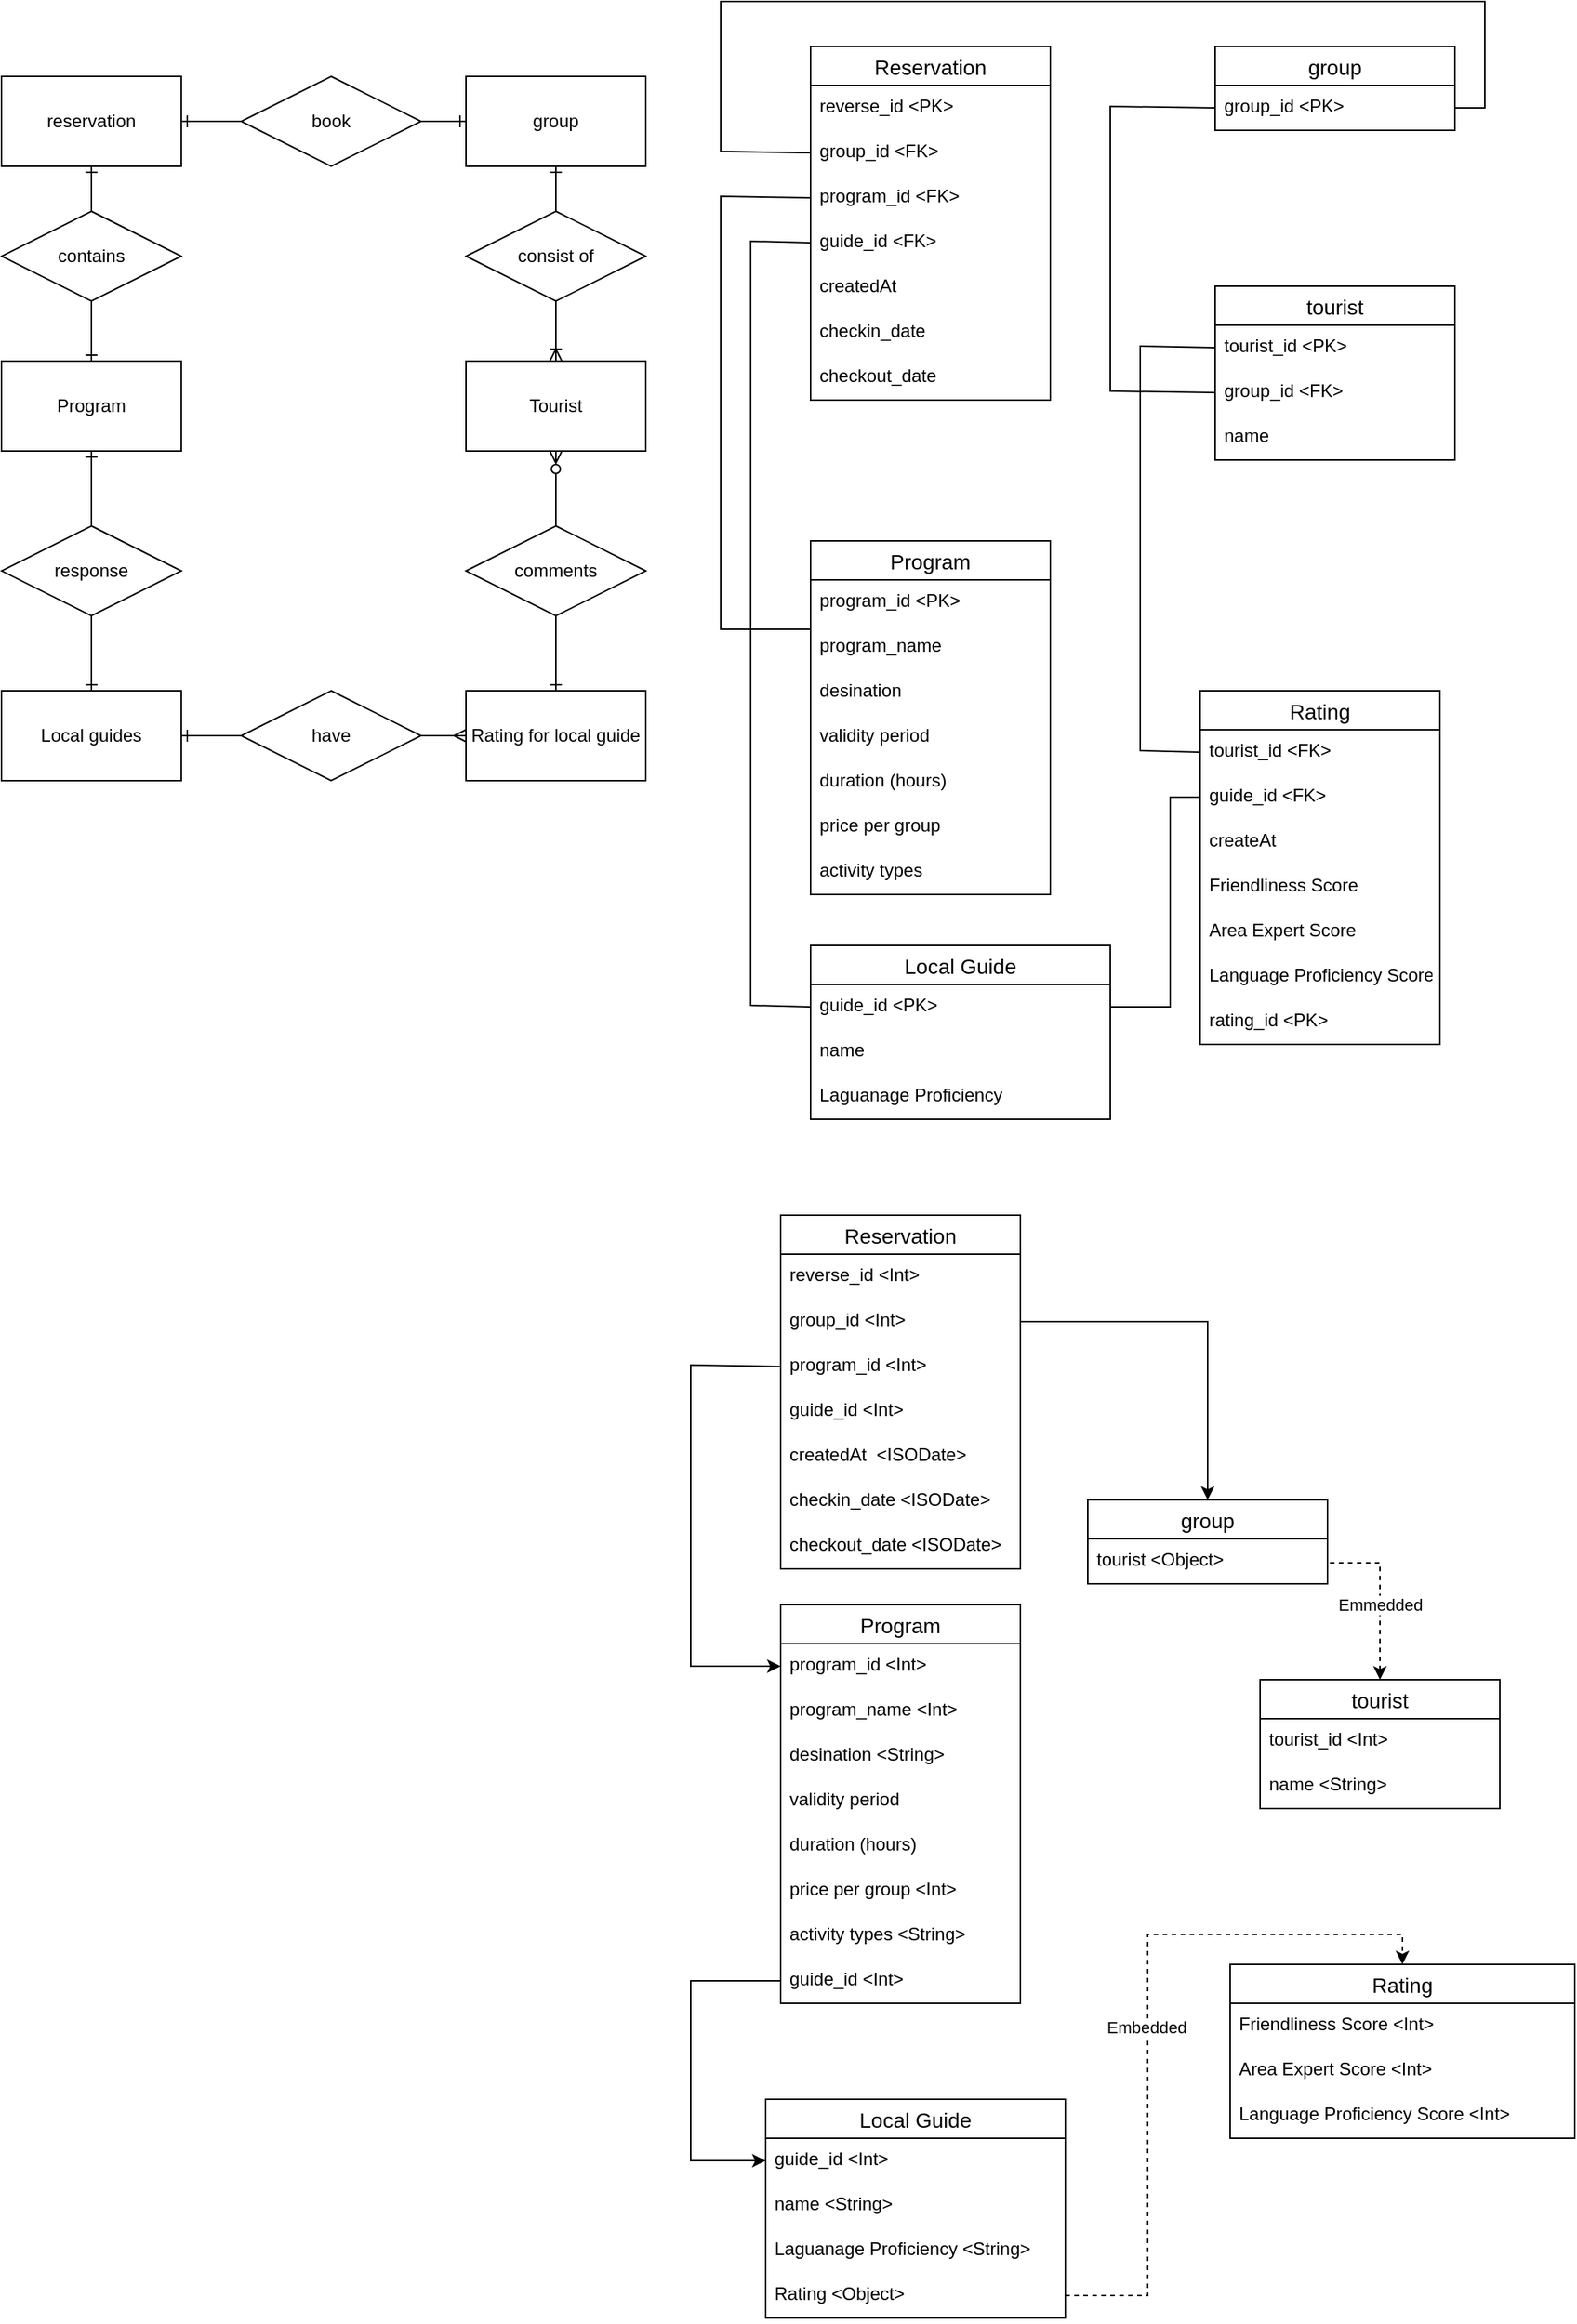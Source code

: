 <mxfile version="20.2.3" type="device"><diagram id="uYcuNYZQAtKNsp4mM_As" name="Page-1"><mxGraphModel dx="1152" dy="712" grid="1" gridSize="10" guides="1" tooltips="1" connect="1" arrows="1" fold="1" page="1" pageScale="1" pageWidth="1600" pageHeight="900" math="0" shadow="0"><root><mxCell id="0"/><mxCell id="1" parent="0"/><mxCell id="GwctBtF2hxKjnG3SvhaI-1" value="Local guides" style="rounded=0;whiteSpace=wrap;html=1;" parent="1" vertex="1"><mxGeometry x="340" y="670" width="120" height="60" as="geometry"/></mxCell><mxCell id="GwctBtF2hxKjnG3SvhaI-2" value="Tourist" style="rounded=0;whiteSpace=wrap;html=1;" parent="1" vertex="1"><mxGeometry x="650" y="450" width="120" height="60" as="geometry"/></mxCell><mxCell id="GwctBtF2hxKjnG3SvhaI-3" value="Program" style="rounded=0;whiteSpace=wrap;html=1;" parent="1" vertex="1"><mxGeometry x="340" y="450" width="120" height="60" as="geometry"/></mxCell><mxCell id="GwctBtF2hxKjnG3SvhaI-4" value="reservation" style="rounded=0;whiteSpace=wrap;html=1;" parent="1" vertex="1"><mxGeometry x="340" y="260" width="120" height="60" as="geometry"/></mxCell><mxCell id="GwctBtF2hxKjnG3SvhaI-5" value="group" style="rounded=0;whiteSpace=wrap;html=1;" parent="1" vertex="1"><mxGeometry x="650" y="260" width="120" height="60" as="geometry"/></mxCell><mxCell id="GwctBtF2hxKjnG3SvhaI-13" value="" style="edgeStyle=entityRelationEdgeStyle;fontSize=12;html=1;endArrow=ERone;startArrow=none;rounded=0;exitX=1;exitY=0.5;exitDx=0;exitDy=0;entryX=0;entryY=0.5;entryDx=0;entryDy=0;endFill=0;" parent="1" source="GwctBtF2hxKjnG3SvhaI-24" target="GwctBtF2hxKjnG3SvhaI-5" edge="1"><mxGeometry width="100" height="100" relative="1" as="geometry"><mxPoint x="500" y="280" as="sourcePoint"/><mxPoint x="630" y="280" as="targetPoint"/></mxGeometry></mxCell><mxCell id="GwctBtF2hxKjnG3SvhaI-14" value="" style="endArrow=ERone;html=1;rounded=0;strokeColor=default;exitX=0.5;exitY=0;exitDx=0;exitDy=0;entryX=0.5;entryY=1;entryDx=0;entryDy=0;endFill=0;startArrow=ERoneToMany;startFill=0;" parent="1" source="GwctBtF2hxKjnG3SvhaI-2" target="GwctBtF2hxKjnG3SvhaI-5" edge="1"><mxGeometry width="50" height="50" relative="1" as="geometry"><mxPoint x="640" y="360" as="sourcePoint"/><mxPoint x="690" y="310" as="targetPoint"/></mxGeometry></mxCell><mxCell id="GwctBtF2hxKjnG3SvhaI-15" value="" style="endArrow=ERone;html=1;rounded=0;strokeColor=default;exitX=0.5;exitY=1;exitDx=0;exitDy=0;entryX=0.5;entryY=0;entryDx=0;entryDy=0;endFill=0;startArrow=ERone;startFill=0;" parent="1" source="GwctBtF2hxKjnG3SvhaI-4" target="GwctBtF2hxKjnG3SvhaI-3" edge="1"><mxGeometry relative="1" as="geometry"><mxPoint x="500" y="330" as="sourcePoint"/><mxPoint x="660" y="330" as="targetPoint"/></mxGeometry></mxCell><mxCell id="GwctBtF2hxKjnG3SvhaI-16" value="" style="endArrow=ERone;html=1;rounded=0;strokeColor=default;exitX=0.5;exitY=1;exitDx=0;exitDy=0;entryX=0.5;entryY=0;entryDx=0;entryDy=0;startArrow=ERone;startFill=0;endFill=0;" parent="1" source="GwctBtF2hxKjnG3SvhaI-3" target="GwctBtF2hxKjnG3SvhaI-1" edge="1"><mxGeometry relative="1" as="geometry"><mxPoint x="500" y="560" as="sourcePoint"/><mxPoint x="660" y="560" as="targetPoint"/></mxGeometry></mxCell><mxCell id="GwctBtF2hxKjnG3SvhaI-17" value="Rating for local guide" style="rounded=0;whiteSpace=wrap;html=1;" parent="1" vertex="1"><mxGeometry x="650" y="670" width="120" height="60" as="geometry"/></mxCell><mxCell id="GwctBtF2hxKjnG3SvhaI-18" value="" style="endArrow=ERzeroToMany;html=1;rounded=0;strokeColor=default;exitX=0.5;exitY=0;exitDx=0;exitDy=0;entryX=0.5;entryY=1;entryDx=0;entryDy=0;endFill=0;startArrow=none;startFill=0;" parent="1" source="GwctBtF2hxKjnG3SvhaI-22" target="GwctBtF2hxKjnG3SvhaI-2" edge="1"><mxGeometry width="50" height="50" relative="1" as="geometry"><mxPoint x="720" y="460" as="sourcePoint"/><mxPoint x="720" y="370" as="targetPoint"/></mxGeometry></mxCell><mxCell id="GwctBtF2hxKjnG3SvhaI-19" value="response" style="shape=rhombus;perimeter=rhombusPerimeter;whiteSpace=wrap;html=1;align=center;" parent="1" vertex="1"><mxGeometry x="340" y="560" width="120" height="60" as="geometry"/></mxCell><mxCell id="GwctBtF2hxKjnG3SvhaI-20" value="contains" style="shape=rhombus;perimeter=rhombusPerimeter;whiteSpace=wrap;html=1;align=center;" parent="1" vertex="1"><mxGeometry x="340" y="350" width="120" height="60" as="geometry"/></mxCell><mxCell id="GwctBtF2hxKjnG3SvhaI-21" value="consist of" style="shape=rhombus;perimeter=rhombusPerimeter;whiteSpace=wrap;html=1;align=center;" parent="1" vertex="1"><mxGeometry x="650" y="350" width="120" height="60" as="geometry"/></mxCell><mxCell id="GwctBtF2hxKjnG3SvhaI-22" value="comments" style="shape=rhombus;perimeter=rhombusPerimeter;whiteSpace=wrap;html=1;align=center;" parent="1" vertex="1"><mxGeometry x="650" y="560" width="120" height="60" as="geometry"/></mxCell><mxCell id="GwctBtF2hxKjnG3SvhaI-23" value="" style="endArrow=none;html=1;rounded=0;strokeColor=default;exitX=0.5;exitY=0;exitDx=0;exitDy=0;entryX=0.5;entryY=1;entryDx=0;entryDy=0;endFill=0;startArrow=ERone;startFill=0;" parent="1" source="GwctBtF2hxKjnG3SvhaI-17" target="GwctBtF2hxKjnG3SvhaI-22" edge="1"><mxGeometry width="50" height="50" relative="1" as="geometry"><mxPoint x="940" y="480.0" as="sourcePoint"/><mxPoint x="770" y="480.0" as="targetPoint"/></mxGeometry></mxCell><mxCell id="GwctBtF2hxKjnG3SvhaI-24" value="book" style="shape=rhombus;perimeter=rhombusPerimeter;whiteSpace=wrap;html=1;align=center;" parent="1" vertex="1"><mxGeometry x="500" y="260" width="120" height="60" as="geometry"/></mxCell><mxCell id="GwctBtF2hxKjnG3SvhaI-25" value="" style="edgeStyle=entityRelationEdgeStyle;fontSize=12;html=1;endArrow=none;startArrow=ERone;rounded=0;exitX=1;exitY=0.5;exitDx=0;exitDy=0;entryX=0;entryY=0.5;entryDx=0;entryDy=0;startFill=0;" parent="1" source="GwctBtF2hxKjnG3SvhaI-4" target="GwctBtF2hxKjnG3SvhaI-24" edge="1"><mxGeometry width="100" height="100" relative="1" as="geometry"><mxPoint x="460" y="290" as="sourcePoint"/><mxPoint x="650" y="290" as="targetPoint"/></mxGeometry></mxCell><mxCell id="GwctBtF2hxKjnG3SvhaI-26" value="" style="endArrow=ERmany;html=1;rounded=0;strokeColor=default;exitX=1;exitY=0.5;exitDx=0;exitDy=0;entryX=0;entryY=0.5;entryDx=0;entryDy=0;endFill=0;startArrow=ERone;startFill=0;" parent="1" source="GwctBtF2hxKjnG3SvhaI-1" target="GwctBtF2hxKjnG3SvhaI-17" edge="1"><mxGeometry relative="1" as="geometry"><mxPoint x="480" y="700" as="sourcePoint"/><mxPoint x="640" y="700" as="targetPoint"/></mxGeometry></mxCell><mxCell id="GwctBtF2hxKjnG3SvhaI-27" value="have" style="shape=rhombus;perimeter=rhombusPerimeter;whiteSpace=wrap;html=1;align=center;" parent="1" vertex="1"><mxGeometry x="500" y="670" width="120" height="60" as="geometry"/></mxCell><mxCell id="GwctBtF2hxKjnG3SvhaI-42" value="Reservation" style="swimlane;fontStyle=0;childLayout=stackLayout;horizontal=1;startSize=26;horizontalStack=0;resizeParent=1;resizeParentMax=0;resizeLast=0;collapsible=1;marginBottom=0;align=center;fontSize=14;" parent="1" vertex="1"><mxGeometry x="880" y="240" width="160" height="236" as="geometry"/></mxCell><mxCell id="GwctBtF2hxKjnG3SvhaI-43" value="reverse_id &lt;PK&gt;" style="text;strokeColor=none;fillColor=none;spacingLeft=4;spacingRight=4;overflow=hidden;rotatable=0;points=[[0,0.5],[1,0.5]];portConstraint=eastwest;fontSize=12;" parent="GwctBtF2hxKjnG3SvhaI-42" vertex="1"><mxGeometry y="26" width="160" height="30" as="geometry"/></mxCell><mxCell id="GwctBtF2hxKjnG3SvhaI-44" value="group_id &lt;FK&gt;" style="text;strokeColor=none;fillColor=none;spacingLeft=4;spacingRight=4;overflow=hidden;rotatable=0;points=[[0,0.5],[1,0.5]];portConstraint=eastwest;fontSize=12;" parent="GwctBtF2hxKjnG3SvhaI-42" vertex="1"><mxGeometry y="56" width="160" height="30" as="geometry"/></mxCell><mxCell id="GwctBtF2hxKjnG3SvhaI-45" value="program_id &lt;FK&gt;" style="text;strokeColor=none;fillColor=none;spacingLeft=4;spacingRight=4;overflow=hidden;rotatable=0;points=[[0,0.5],[1,0.5]];portConstraint=eastwest;fontSize=12;" parent="GwctBtF2hxKjnG3SvhaI-42" vertex="1"><mxGeometry y="86" width="160" height="30" as="geometry"/></mxCell><mxCell id="GwctBtF2hxKjnG3SvhaI-49" value="guide_id &lt;FK&gt;" style="text;strokeColor=none;fillColor=none;spacingLeft=4;spacingRight=4;overflow=hidden;rotatable=0;points=[[0,0.5],[1,0.5]];portConstraint=eastwest;fontSize=12;" parent="GwctBtF2hxKjnG3SvhaI-42" vertex="1"><mxGeometry y="116" width="160" height="30" as="geometry"/></mxCell><mxCell id="GwctBtF2hxKjnG3SvhaI-48" value="createdAt " style="text;strokeColor=none;fillColor=none;spacingLeft=4;spacingRight=4;overflow=hidden;rotatable=0;points=[[0,0.5],[1,0.5]];portConstraint=eastwest;fontSize=12;" parent="GwctBtF2hxKjnG3SvhaI-42" vertex="1"><mxGeometry y="146" width="160" height="30" as="geometry"/></mxCell><mxCell id="GwctBtF2hxKjnG3SvhaI-47" value="checkin_date" style="text;strokeColor=none;fillColor=none;spacingLeft=4;spacingRight=4;overflow=hidden;rotatable=0;points=[[0,0.5],[1,0.5]];portConstraint=eastwest;fontSize=12;" parent="GwctBtF2hxKjnG3SvhaI-42" vertex="1"><mxGeometry y="176" width="160" height="30" as="geometry"/></mxCell><mxCell id="GwctBtF2hxKjnG3SvhaI-46" value="checkout_date" style="text;strokeColor=none;fillColor=none;spacingLeft=4;spacingRight=4;overflow=hidden;rotatable=0;points=[[0,0.5],[1,0.5]];portConstraint=eastwest;fontSize=12;" parent="GwctBtF2hxKjnG3SvhaI-42" vertex="1"><mxGeometry y="206" width="160" height="30" as="geometry"/></mxCell><mxCell id="GwctBtF2hxKjnG3SvhaI-50" value="group" style="swimlane;fontStyle=0;childLayout=stackLayout;horizontal=1;startSize=26;horizontalStack=0;resizeParent=1;resizeParentMax=0;resizeLast=0;collapsible=1;marginBottom=0;align=center;fontSize=14;" parent="1" vertex="1"><mxGeometry x="1150" y="240" width="160" height="56" as="geometry"/></mxCell><mxCell id="GwctBtF2hxKjnG3SvhaI-51" value="group_id &lt;PK&gt;" style="text;strokeColor=none;fillColor=none;spacingLeft=4;spacingRight=4;overflow=hidden;rotatable=0;points=[[0,0.5],[1,0.5]];portConstraint=eastwest;fontSize=12;" parent="GwctBtF2hxKjnG3SvhaI-50" vertex="1"><mxGeometry y="26" width="160" height="30" as="geometry"/></mxCell><mxCell id="GwctBtF2hxKjnG3SvhaI-58" value="tourist" style="swimlane;fontStyle=0;childLayout=stackLayout;horizontal=1;startSize=26;horizontalStack=0;resizeParent=1;resizeParentMax=0;resizeLast=0;collapsible=1;marginBottom=0;align=center;fontSize=14;" parent="1" vertex="1"><mxGeometry x="1150" y="400" width="160" height="116" as="geometry"/></mxCell><mxCell id="GwctBtF2hxKjnG3SvhaI-59" value="tourist_id &lt;PK&gt;" style="text;strokeColor=none;fillColor=none;spacingLeft=4;spacingRight=4;overflow=hidden;rotatable=0;points=[[0,0.5],[1,0.5]];portConstraint=eastwest;fontSize=12;" parent="GwctBtF2hxKjnG3SvhaI-58" vertex="1"><mxGeometry y="26" width="160" height="30" as="geometry"/></mxCell><mxCell id="GwctBtF2hxKjnG3SvhaI-60" value="group_id &lt;FK&gt;" style="text;strokeColor=none;fillColor=none;spacingLeft=4;spacingRight=4;overflow=hidden;rotatable=0;points=[[0,0.5],[1,0.5]];portConstraint=eastwest;fontSize=12;" parent="GwctBtF2hxKjnG3SvhaI-58" vertex="1"><mxGeometry y="56" width="160" height="30" as="geometry"/></mxCell><mxCell id="GwctBtF2hxKjnG3SvhaI-61" value="name" style="text;strokeColor=none;fillColor=none;spacingLeft=4;spacingRight=4;overflow=hidden;rotatable=0;points=[[0,0.5],[1,0.5]];portConstraint=eastwest;fontSize=12;" parent="GwctBtF2hxKjnG3SvhaI-58" vertex="1"><mxGeometry y="86" width="160" height="30" as="geometry"/></mxCell><mxCell id="GwctBtF2hxKjnG3SvhaI-66" value="Program" style="swimlane;fontStyle=0;childLayout=stackLayout;horizontal=1;startSize=26;horizontalStack=0;resizeParent=1;resizeParentMax=0;resizeLast=0;collapsible=1;marginBottom=0;align=center;fontSize=14;" parent="1" vertex="1"><mxGeometry x="880" y="570" width="160" height="236" as="geometry"/></mxCell><mxCell id="GwctBtF2hxKjnG3SvhaI-67" value="program_id &lt;PK&gt;" style="text;strokeColor=none;fillColor=none;spacingLeft=4;spacingRight=4;overflow=hidden;rotatable=0;points=[[0,0.5],[1,0.5]];portConstraint=eastwest;fontSize=12;" parent="GwctBtF2hxKjnG3SvhaI-66" vertex="1"><mxGeometry y="26" width="160" height="30" as="geometry"/></mxCell><mxCell id="GwctBtF2hxKjnG3SvhaI-68" value="program_name" style="text;strokeColor=none;fillColor=none;spacingLeft=4;spacingRight=4;overflow=hidden;rotatable=0;points=[[0,0.5],[1,0.5]];portConstraint=eastwest;fontSize=12;" parent="GwctBtF2hxKjnG3SvhaI-66" vertex="1"><mxGeometry y="56" width="160" height="30" as="geometry"/></mxCell><mxCell id="GwctBtF2hxKjnG3SvhaI-69" value="desination " style="text;strokeColor=none;fillColor=none;spacingLeft=4;spacingRight=4;overflow=hidden;rotatable=0;points=[[0,0.5],[1,0.5]];portConstraint=eastwest;fontSize=12;" parent="GwctBtF2hxKjnG3SvhaI-66" vertex="1"><mxGeometry y="86" width="160" height="30" as="geometry"/></mxCell><mxCell id="GwctBtF2hxKjnG3SvhaI-70" value="validity period" style="text;strokeColor=none;fillColor=none;spacingLeft=4;spacingRight=4;overflow=hidden;rotatable=0;points=[[0,0.5],[1,0.5]];portConstraint=eastwest;fontSize=12;" parent="GwctBtF2hxKjnG3SvhaI-66" vertex="1"><mxGeometry y="116" width="160" height="30" as="geometry"/></mxCell><mxCell id="GwctBtF2hxKjnG3SvhaI-71" value="duration (hours)" style="text;strokeColor=none;fillColor=none;spacingLeft=4;spacingRight=4;overflow=hidden;rotatable=0;points=[[0,0.5],[1,0.5]];portConstraint=eastwest;fontSize=12;" parent="GwctBtF2hxKjnG3SvhaI-66" vertex="1"><mxGeometry y="146" width="160" height="30" as="geometry"/></mxCell><mxCell id="GwctBtF2hxKjnG3SvhaI-114" value="price per group" style="text;strokeColor=none;fillColor=none;spacingLeft=4;spacingRight=4;overflow=hidden;rotatable=0;points=[[0,0.5],[1,0.5]];portConstraint=eastwest;fontSize=12;" parent="GwctBtF2hxKjnG3SvhaI-66" vertex="1"><mxGeometry y="176" width="160" height="30" as="geometry"/></mxCell><mxCell id="GwctBtF2hxKjnG3SvhaI-115" value="activity types" style="text;strokeColor=none;fillColor=none;spacingLeft=4;spacingRight=4;overflow=hidden;rotatable=0;points=[[0,0.5],[1,0.5]];portConstraint=eastwest;fontSize=12;" parent="GwctBtF2hxKjnG3SvhaI-66" vertex="1"><mxGeometry y="206" width="160" height="30" as="geometry"/></mxCell><mxCell id="GwctBtF2hxKjnG3SvhaI-75" value="Rating" style="swimlane;fontStyle=0;childLayout=stackLayout;horizontal=1;startSize=26;horizontalStack=0;resizeParent=1;resizeParentMax=0;resizeLast=0;collapsible=1;marginBottom=0;align=center;fontSize=14;" parent="1" vertex="1"><mxGeometry x="1140" y="670" width="160" height="236" as="geometry"/></mxCell><mxCell id="GwctBtF2hxKjnG3SvhaI-76" value="tourist_id &lt;FK&gt;" style="text;strokeColor=none;fillColor=none;spacingLeft=4;spacingRight=4;overflow=hidden;rotatable=0;points=[[0,0.5],[1,0.5]];portConstraint=eastwest;fontSize=12;" parent="GwctBtF2hxKjnG3SvhaI-75" vertex="1"><mxGeometry y="26" width="160" height="30" as="geometry"/></mxCell><mxCell id="GwctBtF2hxKjnG3SvhaI-95" value="guide_id &lt;FK&gt;" style="text;strokeColor=none;fillColor=none;spacingLeft=4;spacingRight=4;overflow=hidden;rotatable=0;points=[[0,0.5],[1,0.5]];portConstraint=eastwest;fontSize=12;" parent="GwctBtF2hxKjnG3SvhaI-75" vertex="1"><mxGeometry y="56" width="160" height="30" as="geometry"/></mxCell><mxCell id="GwctBtF2hxKjnG3SvhaI-78" value="createAt" style="text;strokeColor=none;fillColor=none;spacingLeft=4;spacingRight=4;overflow=hidden;rotatable=0;points=[[0,0.5],[1,0.5]];portConstraint=eastwest;fontSize=12;" parent="GwctBtF2hxKjnG3SvhaI-75" vertex="1"><mxGeometry y="86" width="160" height="30" as="geometry"/></mxCell><mxCell id="GwctBtF2hxKjnG3SvhaI-88" value="Friendliness Score" style="text;strokeColor=none;fillColor=none;spacingLeft=4;spacingRight=4;overflow=hidden;rotatable=0;points=[[0,0.5],[1,0.5]];portConstraint=eastwest;fontSize=12;" parent="GwctBtF2hxKjnG3SvhaI-75" vertex="1"><mxGeometry y="116" width="160" height="30" as="geometry"/></mxCell><mxCell id="GwctBtF2hxKjnG3SvhaI-89" value="Area Expert Score" style="text;strokeColor=none;fillColor=none;spacingLeft=4;spacingRight=4;overflow=hidden;rotatable=0;points=[[0,0.5],[1,0.5]];portConstraint=eastwest;fontSize=12;" parent="GwctBtF2hxKjnG3SvhaI-75" vertex="1"><mxGeometry y="146" width="160" height="30" as="geometry"/></mxCell><mxCell id="GwctBtF2hxKjnG3SvhaI-90" value="Language Proficiency Score" style="text;strokeColor=none;fillColor=none;spacingLeft=4;spacingRight=4;overflow=hidden;rotatable=0;points=[[0,0.5],[1,0.5]];portConstraint=eastwest;fontSize=12;" parent="GwctBtF2hxKjnG3SvhaI-75" vertex="1"><mxGeometry y="176" width="160" height="30" as="geometry"/></mxCell><mxCell id="GwctBtF2hxKjnG3SvhaI-97" value="rating_id &lt;PK&gt;" style="text;strokeColor=none;fillColor=none;spacingLeft=4;spacingRight=4;overflow=hidden;rotatable=0;points=[[0,0.5],[1,0.5]];portConstraint=eastwest;fontSize=12;" parent="GwctBtF2hxKjnG3SvhaI-75" vertex="1"><mxGeometry y="206" width="160" height="30" as="geometry"/></mxCell><mxCell id="GwctBtF2hxKjnG3SvhaI-81" value="Local Guide" style="swimlane;fontStyle=0;childLayout=stackLayout;horizontal=1;startSize=26;horizontalStack=0;resizeParent=1;resizeParentMax=0;resizeLast=0;collapsible=1;marginBottom=0;align=center;fontSize=14;" parent="1" vertex="1"><mxGeometry x="880" y="840" width="200" height="116" as="geometry"/></mxCell><mxCell id="GwctBtF2hxKjnG3SvhaI-82" value="guide_id &lt;PK&gt;" style="text;strokeColor=none;fillColor=none;spacingLeft=4;spacingRight=4;overflow=hidden;rotatable=0;points=[[0,0.5],[1,0.5]];portConstraint=eastwest;fontSize=12;" parent="GwctBtF2hxKjnG3SvhaI-81" vertex="1"><mxGeometry y="26" width="200" height="30" as="geometry"/></mxCell><mxCell id="GwctBtF2hxKjnG3SvhaI-84" value="name" style="text;strokeColor=none;fillColor=none;spacingLeft=4;spacingRight=4;overflow=hidden;rotatable=0;points=[[0,0.5],[1,0.5]];portConstraint=eastwest;fontSize=12;" parent="GwctBtF2hxKjnG3SvhaI-81" vertex="1"><mxGeometry y="56" width="200" height="30" as="geometry"/></mxCell><mxCell id="GwctBtF2hxKjnG3SvhaI-113" value="Laguanage Proficiency" style="text;strokeColor=none;fillColor=none;spacingLeft=4;spacingRight=4;overflow=hidden;rotatable=0;points=[[0,0.5],[1,0.5]];portConstraint=eastwest;fontSize=12;" parent="GwctBtF2hxKjnG3SvhaI-81" vertex="1"><mxGeometry y="86" width="200" height="30" as="geometry"/></mxCell><mxCell id="GwctBtF2hxKjnG3SvhaI-93" value="" style="endArrow=none;html=1;rounded=0;strokeColor=default;entryX=0;entryY=0.5;entryDx=0;entryDy=0;exitX=0;exitY=0.5;exitDx=0;exitDy=0;" parent="1" source="GwctBtF2hxKjnG3SvhaI-60" target="GwctBtF2hxKjnG3SvhaI-51" edge="1"><mxGeometry relative="1" as="geometry"><mxPoint x="1070" y="300" as="sourcePoint"/><mxPoint x="960" y="490" as="targetPoint"/><Array as="points"><mxPoint x="1080" y="470"/><mxPoint x="1080" y="280"/></Array></mxGeometry></mxCell><mxCell id="GwctBtF2hxKjnG3SvhaI-94" value="" style="endArrow=none;html=1;rounded=0;strokeColor=default;entryX=0;entryY=0.5;entryDx=0;entryDy=0;exitX=0;exitY=0.5;exitDx=0;exitDy=0;" parent="1" source="GwctBtF2hxKjnG3SvhaI-76" target="GwctBtF2hxKjnG3SvhaI-59" edge="1"><mxGeometry relative="1" as="geometry"><mxPoint x="1160" y="481" as="sourcePoint"/><mxPoint x="1160" y="291" as="targetPoint"/><Array as="points"><mxPoint x="1100" y="710"/><mxPoint x="1100" y="440"/></Array></mxGeometry></mxCell><mxCell id="GwctBtF2hxKjnG3SvhaI-106" value="" style="endArrow=none;html=1;rounded=0;strokeColor=default;entryX=0;entryY=0.5;entryDx=0;entryDy=0;exitX=0;exitY=0.25;exitDx=0;exitDy=0;" parent="1" source="GwctBtF2hxKjnG3SvhaI-66" target="GwctBtF2hxKjnG3SvhaI-45" edge="1"><mxGeometry relative="1" as="geometry"><mxPoint x="1160" y="648" as="sourcePoint"/><mxPoint x="1160" y="451" as="targetPoint"/><Array as="points"><mxPoint x="820" y="629"/><mxPoint x="820" y="340"/></Array></mxGeometry></mxCell><mxCell id="GwctBtF2hxKjnG3SvhaI-107" value="" style="endArrow=none;html=1;rounded=0;strokeColor=default;exitX=0;exitY=0.5;exitDx=0;exitDy=0;entryX=1;entryY=0.5;entryDx=0;entryDy=0;" parent="1" source="GwctBtF2hxKjnG3SvhaI-44" target="GwctBtF2hxKjnG3SvhaI-51" edge="1"><mxGeometry relative="1" as="geometry"><mxPoint x="1160" y="481" as="sourcePoint"/><mxPoint x="1360" y="210" as="targetPoint"/><Array as="points"><mxPoint x="820" y="310"/><mxPoint x="820" y="210"/><mxPoint x="1330" y="210"/><mxPoint x="1330" y="281"/></Array></mxGeometry></mxCell><mxCell id="GwctBtF2hxKjnG3SvhaI-108" value="" style="endArrow=none;html=1;rounded=0;strokeColor=default;entryX=0;entryY=0.5;entryDx=0;entryDy=0;exitX=0;exitY=0.5;exitDx=0;exitDy=0;" parent="1" source="GwctBtF2hxKjnG3SvhaI-82" target="GwctBtF2hxKjnG3SvhaI-49" edge="1"><mxGeometry relative="1" as="geometry"><mxPoint x="1160" y="648" as="sourcePoint"/><mxPoint x="1160" y="451" as="targetPoint"/><Array as="points"><mxPoint x="840" y="880"/><mxPoint x="840" y="370"/></Array></mxGeometry></mxCell><mxCell id="GwctBtF2hxKjnG3SvhaI-111" value="" style="endArrow=none;html=1;rounded=0;strokeColor=default;entryX=0;entryY=0.5;entryDx=0;entryDy=0;exitX=1;exitY=0.5;exitDx=0;exitDy=0;" parent="1" source="GwctBtF2hxKjnG3SvhaI-82" target="GwctBtF2hxKjnG3SvhaI-95" edge="1"><mxGeometry relative="1" as="geometry"><mxPoint x="1090" y="890" as="sourcePoint"/><mxPoint x="1150" y="841" as="targetPoint"/><Array as="points"><mxPoint x="1120" y="881"/><mxPoint x="1120" y="741"/></Array></mxGeometry></mxCell><mxCell id="GwctBtF2hxKjnG3SvhaI-116" value="Reservation" style="swimlane;fontStyle=0;childLayout=stackLayout;horizontal=1;startSize=26;horizontalStack=0;resizeParent=1;resizeParentMax=0;resizeLast=0;collapsible=1;marginBottom=0;align=center;fontSize=14;" parent="1" vertex="1"><mxGeometry x="860" y="1020" width="160" height="236" as="geometry"/></mxCell><mxCell id="GwctBtF2hxKjnG3SvhaI-117" value="reverse_id &lt;Int&gt;" style="text;strokeColor=none;fillColor=none;spacingLeft=4;spacingRight=4;overflow=hidden;rotatable=0;points=[[0,0.5],[1,0.5]];portConstraint=eastwest;fontSize=12;" parent="GwctBtF2hxKjnG3SvhaI-116" vertex="1"><mxGeometry y="26" width="160" height="30" as="geometry"/></mxCell><mxCell id="GwctBtF2hxKjnG3SvhaI-118" value="group_id &lt;Int&gt;" style="text;strokeColor=none;fillColor=none;spacingLeft=4;spacingRight=4;overflow=hidden;rotatable=0;points=[[0,0.5],[1,0.5]];portConstraint=eastwest;fontSize=12;" parent="GwctBtF2hxKjnG3SvhaI-116" vertex="1"><mxGeometry y="56" width="160" height="30" as="geometry"/></mxCell><mxCell id="GwctBtF2hxKjnG3SvhaI-119" value="program_id &lt;Int&gt;" style="text;strokeColor=none;fillColor=none;spacingLeft=4;spacingRight=4;overflow=hidden;rotatable=0;points=[[0,0.5],[1,0.5]];portConstraint=eastwest;fontSize=12;" parent="GwctBtF2hxKjnG3SvhaI-116" vertex="1"><mxGeometry y="86" width="160" height="30" as="geometry"/></mxCell><mxCell id="GwctBtF2hxKjnG3SvhaI-120" value="guide_id &lt;Int&gt;" style="text;strokeColor=none;fillColor=none;spacingLeft=4;spacingRight=4;overflow=hidden;rotatable=0;points=[[0,0.5],[1,0.5]];portConstraint=eastwest;fontSize=12;" parent="GwctBtF2hxKjnG3SvhaI-116" vertex="1"><mxGeometry y="116" width="160" height="30" as="geometry"/></mxCell><mxCell id="GwctBtF2hxKjnG3SvhaI-121" value="createdAt  &lt;ISODate&gt;" style="text;strokeColor=none;fillColor=none;spacingLeft=4;spacingRight=4;overflow=hidden;rotatable=0;points=[[0,0.5],[1,0.5]];portConstraint=eastwest;fontSize=12;" parent="GwctBtF2hxKjnG3SvhaI-116" vertex="1"><mxGeometry y="146" width="160" height="30" as="geometry"/></mxCell><mxCell id="GwctBtF2hxKjnG3SvhaI-122" value="checkin_date &lt;ISODate&gt;" style="text;strokeColor=none;fillColor=none;spacingLeft=4;spacingRight=4;overflow=hidden;rotatable=0;points=[[0,0.5],[1,0.5]];portConstraint=eastwest;fontSize=12;" parent="GwctBtF2hxKjnG3SvhaI-116" vertex="1"><mxGeometry y="176" width="160" height="30" as="geometry"/></mxCell><mxCell id="GwctBtF2hxKjnG3SvhaI-123" value="checkout_date &lt;ISODate&gt;" style="text;strokeColor=none;fillColor=none;spacingLeft=4;spacingRight=4;overflow=hidden;rotatable=0;points=[[0,0.5],[1,0.5]];portConstraint=eastwest;fontSize=12;" parent="GwctBtF2hxKjnG3SvhaI-116" vertex="1"><mxGeometry y="206" width="160" height="30" as="geometry"/></mxCell><mxCell id="GwctBtF2hxKjnG3SvhaI-164" style="edgeStyle=orthogonalEdgeStyle;rounded=0;orthogonalLoop=1;jettySize=auto;html=1;exitX=0.5;exitY=0;exitDx=0;exitDy=0;entryX=1;entryY=0.5;entryDx=0;entryDy=0;startArrow=classic;startFill=1;endArrow=none;endFill=0;strokeColor=default;" parent="1" source="GwctBtF2hxKjnG3SvhaI-124" target="GwctBtF2hxKjnG3SvhaI-118" edge="1"><mxGeometry relative="1" as="geometry"/></mxCell><mxCell id="GwctBtF2hxKjnG3SvhaI-124" value="group" style="swimlane;fontStyle=0;childLayout=stackLayout;horizontal=1;startSize=26;horizontalStack=0;resizeParent=1;resizeParentMax=0;resizeLast=0;collapsible=1;marginBottom=0;align=center;fontSize=14;" parent="1" vertex="1"><mxGeometry x="1065" y="1210" width="160" height="56" as="geometry"/></mxCell><mxCell id="GwctBtF2hxKjnG3SvhaI-125" value="tourist &lt;Object&gt;" style="text;strokeColor=none;fillColor=none;spacingLeft=4;spacingRight=4;overflow=hidden;rotatable=0;points=[[0,0.5],[1,0.5]];portConstraint=eastwest;fontSize=12;" parent="GwctBtF2hxKjnG3SvhaI-124" vertex="1"><mxGeometry y="26" width="160" height="30" as="geometry"/></mxCell><mxCell id="GwctBtF2hxKjnG3SvhaI-126" value="tourist" style="swimlane;fontStyle=0;childLayout=stackLayout;horizontal=1;startSize=26;horizontalStack=0;resizeParent=1;resizeParentMax=0;resizeLast=0;collapsible=1;marginBottom=0;align=center;fontSize=14;" parent="1" vertex="1"><mxGeometry x="1180" y="1330" width="160" height="86" as="geometry"/></mxCell><mxCell id="GwctBtF2hxKjnG3SvhaI-127" value="tourist_id &lt;Int&gt;" style="text;strokeColor=none;fillColor=none;spacingLeft=4;spacingRight=4;overflow=hidden;rotatable=0;points=[[0,0.5],[1,0.5]];portConstraint=eastwest;fontSize=12;" parent="GwctBtF2hxKjnG3SvhaI-126" vertex="1"><mxGeometry y="26" width="160" height="30" as="geometry"/></mxCell><mxCell id="GwctBtF2hxKjnG3SvhaI-166" style="text;strokeColor=none;fillColor=none;spacingLeft=4;spacingRight=4;overflow=hidden;rotatable=0;points=[[0,0.5],[1,0.5]];portConstraint=eastwest;fontSize=12;" parent="GwctBtF2hxKjnG3SvhaI-126" vertex="1"><mxGeometry y="56" width="160" height="30" as="geometry"/></mxCell><mxCell id="GwctBtF2hxKjnG3SvhaI-130" value="Program" style="swimlane;fontStyle=0;childLayout=stackLayout;horizontal=1;startSize=26;horizontalStack=0;resizeParent=1;resizeParentMax=0;resizeLast=0;collapsible=1;marginBottom=0;align=center;fontSize=14;" parent="1" vertex="1"><mxGeometry x="860" y="1280" width="160" height="266" as="geometry"/></mxCell><mxCell id="GwctBtF2hxKjnG3SvhaI-131" value="program_id &lt;Int&gt;" style="text;strokeColor=none;fillColor=none;spacingLeft=4;spacingRight=4;overflow=hidden;rotatable=0;points=[[0,0.5],[1,0.5]];portConstraint=eastwest;fontSize=12;" parent="GwctBtF2hxKjnG3SvhaI-130" vertex="1"><mxGeometry y="26" width="160" height="30" as="geometry"/></mxCell><mxCell id="GwctBtF2hxKjnG3SvhaI-132" value="program_name &lt;Int&gt;" style="text;strokeColor=none;fillColor=none;spacingLeft=4;spacingRight=4;overflow=hidden;rotatable=0;points=[[0,0.5],[1,0.5]];portConstraint=eastwest;fontSize=12;" parent="GwctBtF2hxKjnG3SvhaI-130" vertex="1"><mxGeometry y="56" width="160" height="30" as="geometry"/></mxCell><mxCell id="GwctBtF2hxKjnG3SvhaI-133" value="desination &lt;String&gt;" style="text;strokeColor=none;fillColor=none;spacingLeft=4;spacingRight=4;overflow=hidden;rotatable=0;points=[[0,0.5],[1,0.5]];portConstraint=eastwest;fontSize=12;" parent="GwctBtF2hxKjnG3SvhaI-130" vertex="1"><mxGeometry y="86" width="160" height="30" as="geometry"/></mxCell><mxCell id="GwctBtF2hxKjnG3SvhaI-134" value="validity period" style="text;strokeColor=none;fillColor=none;spacingLeft=4;spacingRight=4;overflow=hidden;rotatable=0;points=[[0,0.5],[1,0.5]];portConstraint=eastwest;fontSize=12;" parent="GwctBtF2hxKjnG3SvhaI-130" vertex="1"><mxGeometry y="116" width="160" height="30" as="geometry"/></mxCell><mxCell id="GwctBtF2hxKjnG3SvhaI-135" value="duration (hours)" style="text;strokeColor=none;fillColor=none;spacingLeft=4;spacingRight=4;overflow=hidden;rotatable=0;points=[[0,0.5],[1,0.5]];portConstraint=eastwest;fontSize=12;" parent="GwctBtF2hxKjnG3SvhaI-130" vertex="1"><mxGeometry y="146" width="160" height="30" as="geometry"/></mxCell><mxCell id="GwctBtF2hxKjnG3SvhaI-136" value="price per group &lt;Int&gt;" style="text;strokeColor=none;fillColor=none;spacingLeft=4;spacingRight=4;overflow=hidden;rotatable=0;points=[[0,0.5],[1,0.5]];portConstraint=eastwest;fontSize=12;" parent="GwctBtF2hxKjnG3SvhaI-130" vertex="1"><mxGeometry y="176" width="160" height="30" as="geometry"/></mxCell><mxCell id="GwctBtF2hxKjnG3SvhaI-137" value="activity types &lt;String&gt;" style="text;strokeColor=none;fillColor=none;spacingLeft=4;spacingRight=4;overflow=hidden;rotatable=0;points=[[0,0.5],[1,0.5]];portConstraint=eastwest;fontSize=12;" parent="GwctBtF2hxKjnG3SvhaI-130" vertex="1"><mxGeometry y="206" width="160" height="30" as="geometry"/></mxCell><mxCell id="GwctBtF2hxKjnG3SvhaI-165" value="guide_id &lt;Int&gt;" style="text;strokeColor=none;fillColor=none;spacingLeft=4;spacingRight=4;overflow=hidden;rotatable=0;points=[[0,0.5],[1,0.5]];portConstraint=eastwest;fontSize=12;" parent="GwctBtF2hxKjnG3SvhaI-130" vertex="1"><mxGeometry y="236" width="160" height="30" as="geometry"/></mxCell><mxCell id="GwctBtF2hxKjnG3SvhaI-138" value="Rating" style="swimlane;fontStyle=0;childLayout=stackLayout;horizontal=1;startSize=26;horizontalStack=0;resizeParent=1;resizeParentMax=0;resizeLast=0;collapsible=1;marginBottom=0;align=center;fontSize=14;" parent="1" vertex="1"><mxGeometry x="1160" y="1520" width="230" height="116" as="geometry"/></mxCell><mxCell id="GwctBtF2hxKjnG3SvhaI-142" value="Friendliness Score &lt;Int&gt;" style="text;strokeColor=none;fillColor=none;spacingLeft=4;spacingRight=4;overflow=hidden;rotatable=0;points=[[0,0.5],[1,0.5]];portConstraint=eastwest;fontSize=12;" parent="GwctBtF2hxKjnG3SvhaI-138" vertex="1"><mxGeometry y="26" width="230" height="30" as="geometry"/></mxCell><mxCell id="GwctBtF2hxKjnG3SvhaI-143" value="Area Expert Score &lt;Int&gt;" style="text;strokeColor=none;fillColor=none;spacingLeft=4;spacingRight=4;overflow=hidden;rotatable=0;points=[[0,0.5],[1,0.5]];portConstraint=eastwest;fontSize=12;" parent="GwctBtF2hxKjnG3SvhaI-138" vertex="1"><mxGeometry y="56" width="230" height="30" as="geometry"/></mxCell><mxCell id="GwctBtF2hxKjnG3SvhaI-144" value="Language Proficiency Score &lt;Int&gt;" style="text;strokeColor=none;fillColor=none;spacingLeft=4;spacingRight=4;overflow=hidden;rotatable=0;points=[[0,0.5],[1,0.5]];portConstraint=eastwest;fontSize=12;" parent="GwctBtF2hxKjnG3SvhaI-138" vertex="1"><mxGeometry y="86" width="230" height="30" as="geometry"/></mxCell><mxCell id="GwctBtF2hxKjnG3SvhaI-146" value="Local Guide" style="swimlane;fontStyle=0;childLayout=stackLayout;horizontal=1;startSize=26;horizontalStack=0;resizeParent=1;resizeParentMax=0;resizeLast=0;collapsible=1;marginBottom=0;align=center;fontSize=14;" parent="1" vertex="1"><mxGeometry x="850" y="1610" width="200" height="146" as="geometry"/></mxCell><mxCell id="GwctBtF2hxKjnG3SvhaI-147" value="guide_id &lt;Int&gt;" style="text;strokeColor=none;fillColor=none;spacingLeft=4;spacingRight=4;overflow=hidden;rotatable=0;points=[[0,0.5],[1,0.5]];portConstraint=eastwest;fontSize=12;" parent="GwctBtF2hxKjnG3SvhaI-146" vertex="1"><mxGeometry y="26" width="200" height="30" as="geometry"/></mxCell><mxCell id="GwctBtF2hxKjnG3SvhaI-148" value="name &lt;String&gt;" style="text;strokeColor=none;fillColor=none;spacingLeft=4;spacingRight=4;overflow=hidden;rotatable=0;points=[[0,0.5],[1,0.5]];portConstraint=eastwest;fontSize=12;" parent="GwctBtF2hxKjnG3SvhaI-146" vertex="1"><mxGeometry y="56" width="200" height="30" as="geometry"/></mxCell><mxCell id="GwctBtF2hxKjnG3SvhaI-149" value="Laguanage Proficiency &lt;String&gt;" style="text;strokeColor=none;fillColor=none;spacingLeft=4;spacingRight=4;overflow=hidden;rotatable=0;points=[[0,0.5],[1,0.5]];portConstraint=eastwest;fontSize=12;" parent="GwctBtF2hxKjnG3SvhaI-146" vertex="1"><mxGeometry y="86" width="200" height="30" as="geometry"/></mxCell><mxCell id="GwctBtF2hxKjnG3SvhaI-157" value="Rating &lt;Object&gt;" style="text;strokeColor=none;fillColor=none;spacingLeft=4;spacingRight=4;overflow=hidden;rotatable=0;points=[[0,0.5],[1,0.5]];portConstraint=eastwest;fontSize=12;" parent="GwctBtF2hxKjnG3SvhaI-146" vertex="1"><mxGeometry y="116" width="200" height="30" as="geometry"/></mxCell><mxCell id="GwctBtF2hxKjnG3SvhaI-150" value="" style="endArrow=none;html=1;rounded=0;strokeColor=default;entryX=1;entryY=0.75;entryDx=0;entryDy=0;exitX=0.5;exitY=0;exitDx=0;exitDy=0;dashed=1;endFill=0;startArrow=classic;startFill=1;" parent="1" source="GwctBtF2hxKjnG3SvhaI-126" target="GwctBtF2hxKjnG3SvhaI-124" edge="1"><mxGeometry relative="1" as="geometry"><mxPoint x="1315" y="1330.0" as="sourcePoint"/><mxPoint x="905" y="1210" as="targetPoint"/><Array as="points"><mxPoint x="1260" y="1252"/></Array></mxGeometry></mxCell><mxCell id="GwctBtF2hxKjnG3SvhaI-156" value="Emmedded" style="edgeLabel;html=1;align=center;verticalAlign=middle;resizable=0;points=[];" parent="GwctBtF2hxKjnG3SvhaI-150" vertex="1" connectable="0"><mxGeometry x="0.188" y="-1" relative="1" as="geometry"><mxPoint x="-1" y="17" as="offset"/></mxGeometry></mxCell><mxCell id="GwctBtF2hxKjnG3SvhaI-152" value="" style="endArrow=none;html=1;rounded=0;strokeColor=default;entryX=0;entryY=0.5;entryDx=0;entryDy=0;exitX=0;exitY=0.5;exitDx=0;exitDy=0;endFill=0;startArrow=classic;startFill=1;" parent="1" source="GwctBtF2hxKjnG3SvhaI-131" target="GwctBtF2hxKjnG3SvhaI-119" edge="1"><mxGeometry relative="1" as="geometry"><mxPoint x="1140" y="1428" as="sourcePoint"/><mxPoint x="1140" y="1231" as="targetPoint"/><Array as="points"><mxPoint x="800" y="1321"/><mxPoint x="800" y="1120"/></Array></mxGeometry></mxCell><mxCell id="GwctBtF2hxKjnG3SvhaI-154" value="" style="endArrow=none;html=1;rounded=0;strokeColor=default;entryX=0;entryY=0.5;entryDx=0;entryDy=0;exitX=0;exitY=0.5;exitDx=0;exitDy=0;endFill=0;startArrow=classic;startFill=1;" parent="1" source="GwctBtF2hxKjnG3SvhaI-147" target="GwctBtF2hxKjnG3SvhaI-165" edge="1"><mxGeometry relative="1" as="geometry"><mxPoint x="1140" y="1428" as="sourcePoint"/><mxPoint x="1140" y="1231" as="targetPoint"/><Array as="points"><mxPoint x="800" y="1651"/><mxPoint x="800" y="1531"/></Array></mxGeometry></mxCell><mxCell id="GwctBtF2hxKjnG3SvhaI-158" style="edgeStyle=orthogonalEdgeStyle;rounded=0;orthogonalLoop=1;jettySize=auto;html=1;exitX=1;exitY=0.5;exitDx=0;exitDy=0;entryX=0.5;entryY=0;entryDx=0;entryDy=0;dashed=1;startArrow=none;startFill=0;endArrow=classic;endFill=1;strokeColor=default;" parent="1" source="GwctBtF2hxKjnG3SvhaI-157" target="GwctBtF2hxKjnG3SvhaI-138" edge="1"><mxGeometry relative="1" as="geometry"/></mxCell><mxCell id="GwctBtF2hxKjnG3SvhaI-159" value="Embedded" style="edgeLabel;html=1;align=center;verticalAlign=middle;resizable=0;points=[];" parent="GwctBtF2hxKjnG3SvhaI-158" vertex="1" connectable="0"><mxGeometry x="-0.038" y="1" relative="1" as="geometry"><mxPoint as="offset"/></mxGeometry></mxCell><mxCell id="GwctBtF2hxKjnG3SvhaI-129" value="name &lt;String&gt;" style="text;strokeColor=none;fillColor=none;spacingLeft=4;spacingRight=4;overflow=hidden;rotatable=0;points=[[0,0.5],[1,0.5]];portConstraint=eastwest;fontSize=12;" parent="1" vertex="1"><mxGeometry x="1180" y="1386" width="160" height="30" as="geometry"/></mxCell></root></mxGraphModel></diagram></mxfile>